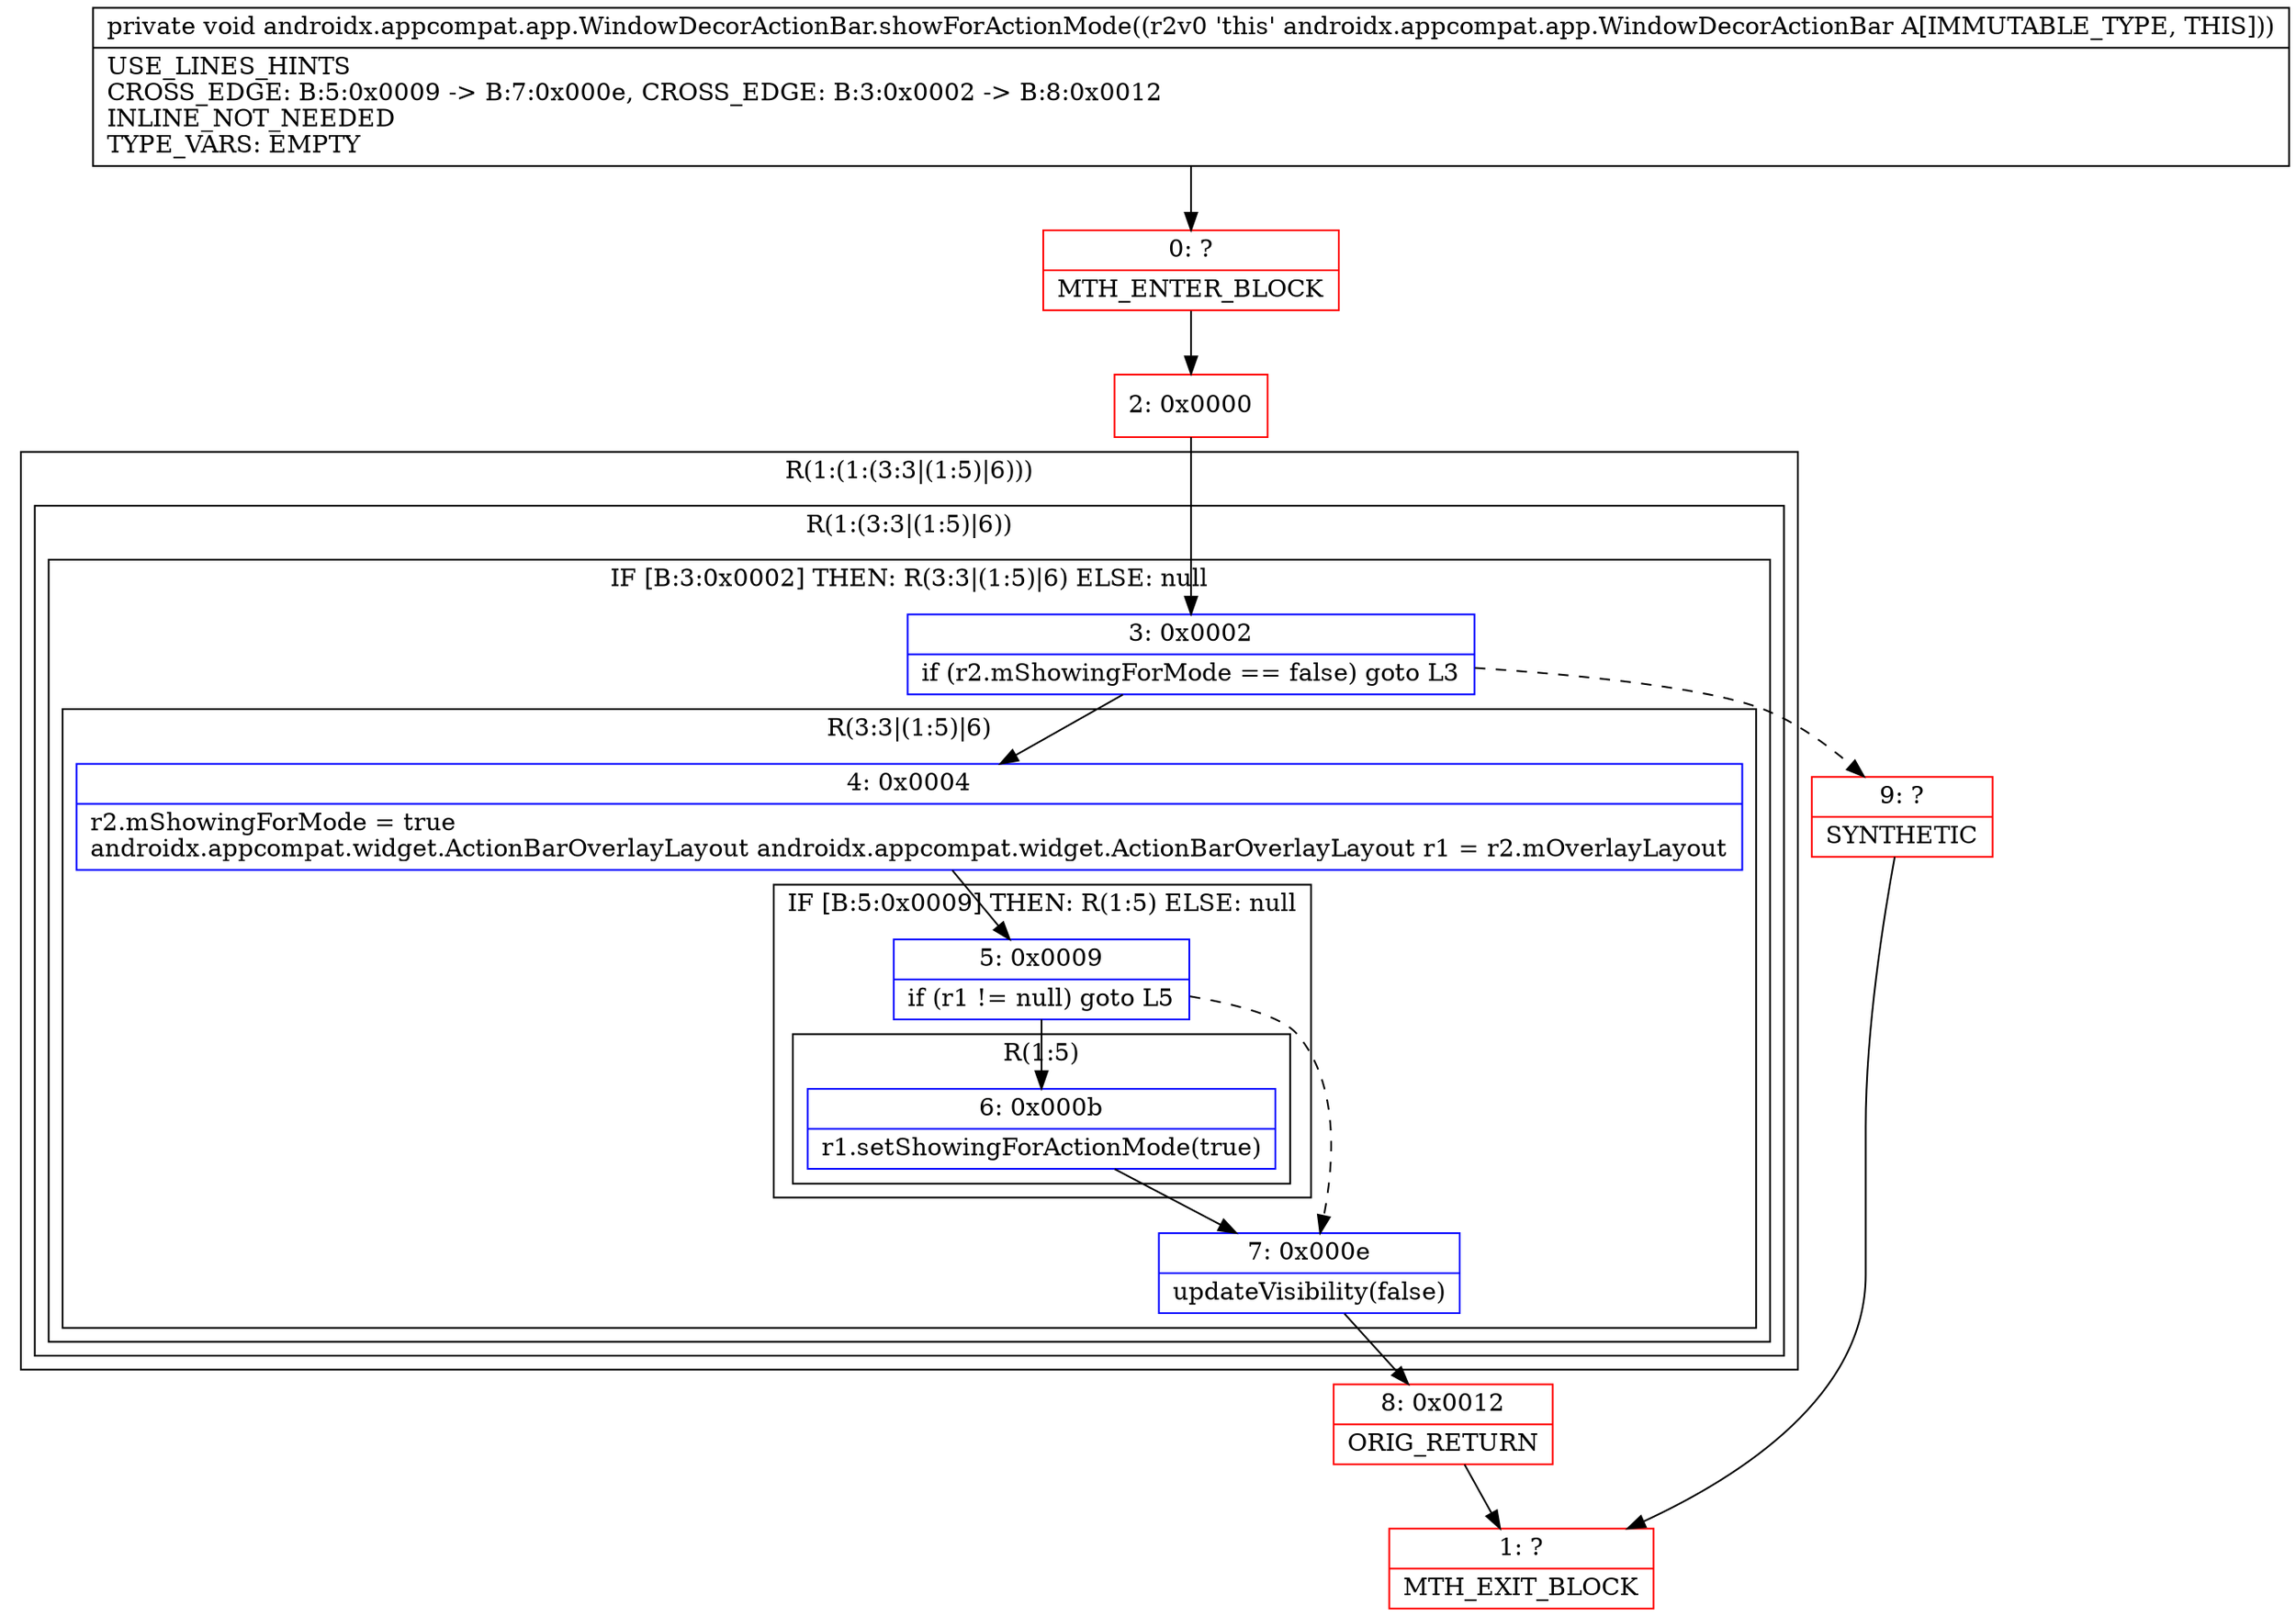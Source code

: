 digraph "CFG forandroidx.appcompat.app.WindowDecorActionBar.showForActionMode()V" {
subgraph cluster_Region_1973087767 {
label = "R(1:(1:(3:3|(1:5)|6)))";
node [shape=record,color=blue];
subgraph cluster_Region_774997913 {
label = "R(1:(3:3|(1:5)|6))";
node [shape=record,color=blue];
subgraph cluster_IfRegion_1575445712 {
label = "IF [B:3:0x0002] THEN: R(3:3|(1:5)|6) ELSE: null";
node [shape=record,color=blue];
Node_3 [shape=record,label="{3\:\ 0x0002|if (r2.mShowingForMode == false) goto L3\l}"];
subgraph cluster_Region_615352063 {
label = "R(3:3|(1:5)|6)";
node [shape=record,color=blue];
Node_4 [shape=record,label="{4\:\ 0x0004|r2.mShowingForMode = true\landroidx.appcompat.widget.ActionBarOverlayLayout androidx.appcompat.widget.ActionBarOverlayLayout r1 = r2.mOverlayLayout\l}"];
subgraph cluster_IfRegion_983441425 {
label = "IF [B:5:0x0009] THEN: R(1:5) ELSE: null";
node [shape=record,color=blue];
Node_5 [shape=record,label="{5\:\ 0x0009|if (r1 != null) goto L5\l}"];
subgraph cluster_Region_1805046798 {
label = "R(1:5)";
node [shape=record,color=blue];
Node_6 [shape=record,label="{6\:\ 0x000b|r1.setShowingForActionMode(true)\l}"];
}
}
Node_7 [shape=record,label="{7\:\ 0x000e|updateVisibility(false)\l}"];
}
}
}
}
Node_0 [shape=record,color=red,label="{0\:\ ?|MTH_ENTER_BLOCK\l}"];
Node_2 [shape=record,color=red,label="{2\:\ 0x0000}"];
Node_8 [shape=record,color=red,label="{8\:\ 0x0012|ORIG_RETURN\l}"];
Node_1 [shape=record,color=red,label="{1\:\ ?|MTH_EXIT_BLOCK\l}"];
Node_9 [shape=record,color=red,label="{9\:\ ?|SYNTHETIC\l}"];
MethodNode[shape=record,label="{private void androidx.appcompat.app.WindowDecorActionBar.showForActionMode((r2v0 'this' androidx.appcompat.app.WindowDecorActionBar A[IMMUTABLE_TYPE, THIS]))  | USE_LINES_HINTS\lCROSS_EDGE: B:5:0x0009 \-\> B:7:0x000e, CROSS_EDGE: B:3:0x0002 \-\> B:8:0x0012\lINLINE_NOT_NEEDED\lTYPE_VARS: EMPTY\l}"];
MethodNode -> Node_0;Node_3 -> Node_4;
Node_3 -> Node_9[style=dashed];
Node_4 -> Node_5;
Node_5 -> Node_6;
Node_5 -> Node_7[style=dashed];
Node_6 -> Node_7;
Node_7 -> Node_8;
Node_0 -> Node_2;
Node_2 -> Node_3;
Node_8 -> Node_1;
Node_9 -> Node_1;
}

